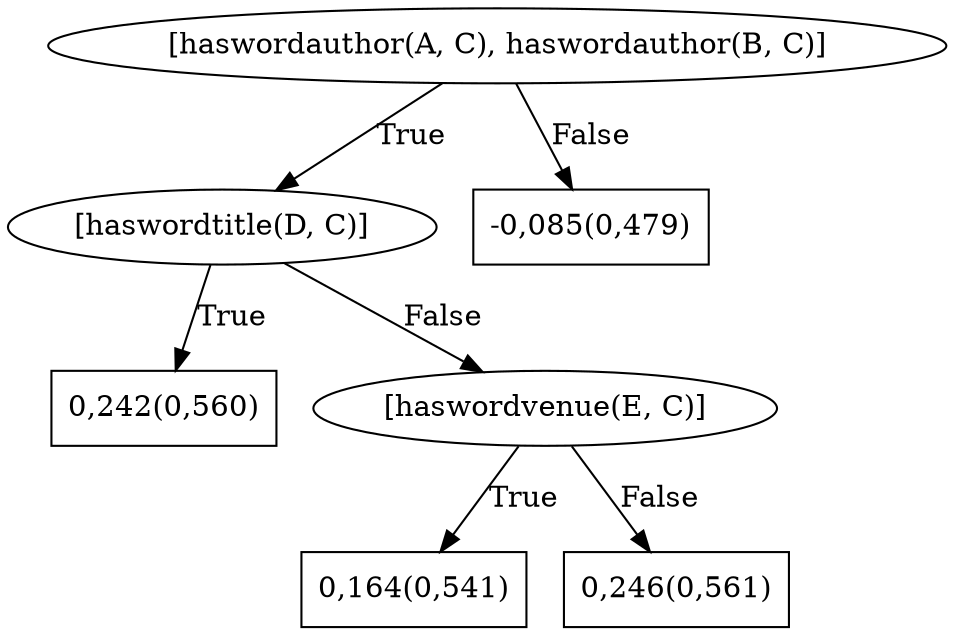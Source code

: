 digraph G{ 
1[label = "[haswordauthor(A, C), haswordauthor(B, C)]"];
1 -> 2[label="True"];
1 -> 3[label="False"];
2[label = "[haswordtitle(D, C)]"];
2 -> 4[label="True"];
2 -> 5[label="False"];
4[shape = box,label = "0,242(0,560)"];
5[label = "[haswordvenue(E, C)]"];
5 -> 6[label="True"];
5 -> 7[label="False"];
6[shape = box,label = "0,164(0,541)"];
7[shape = box,label = "0,246(0,561)"];
3[shape = box,label = "-0,085(0,479)"];
}
